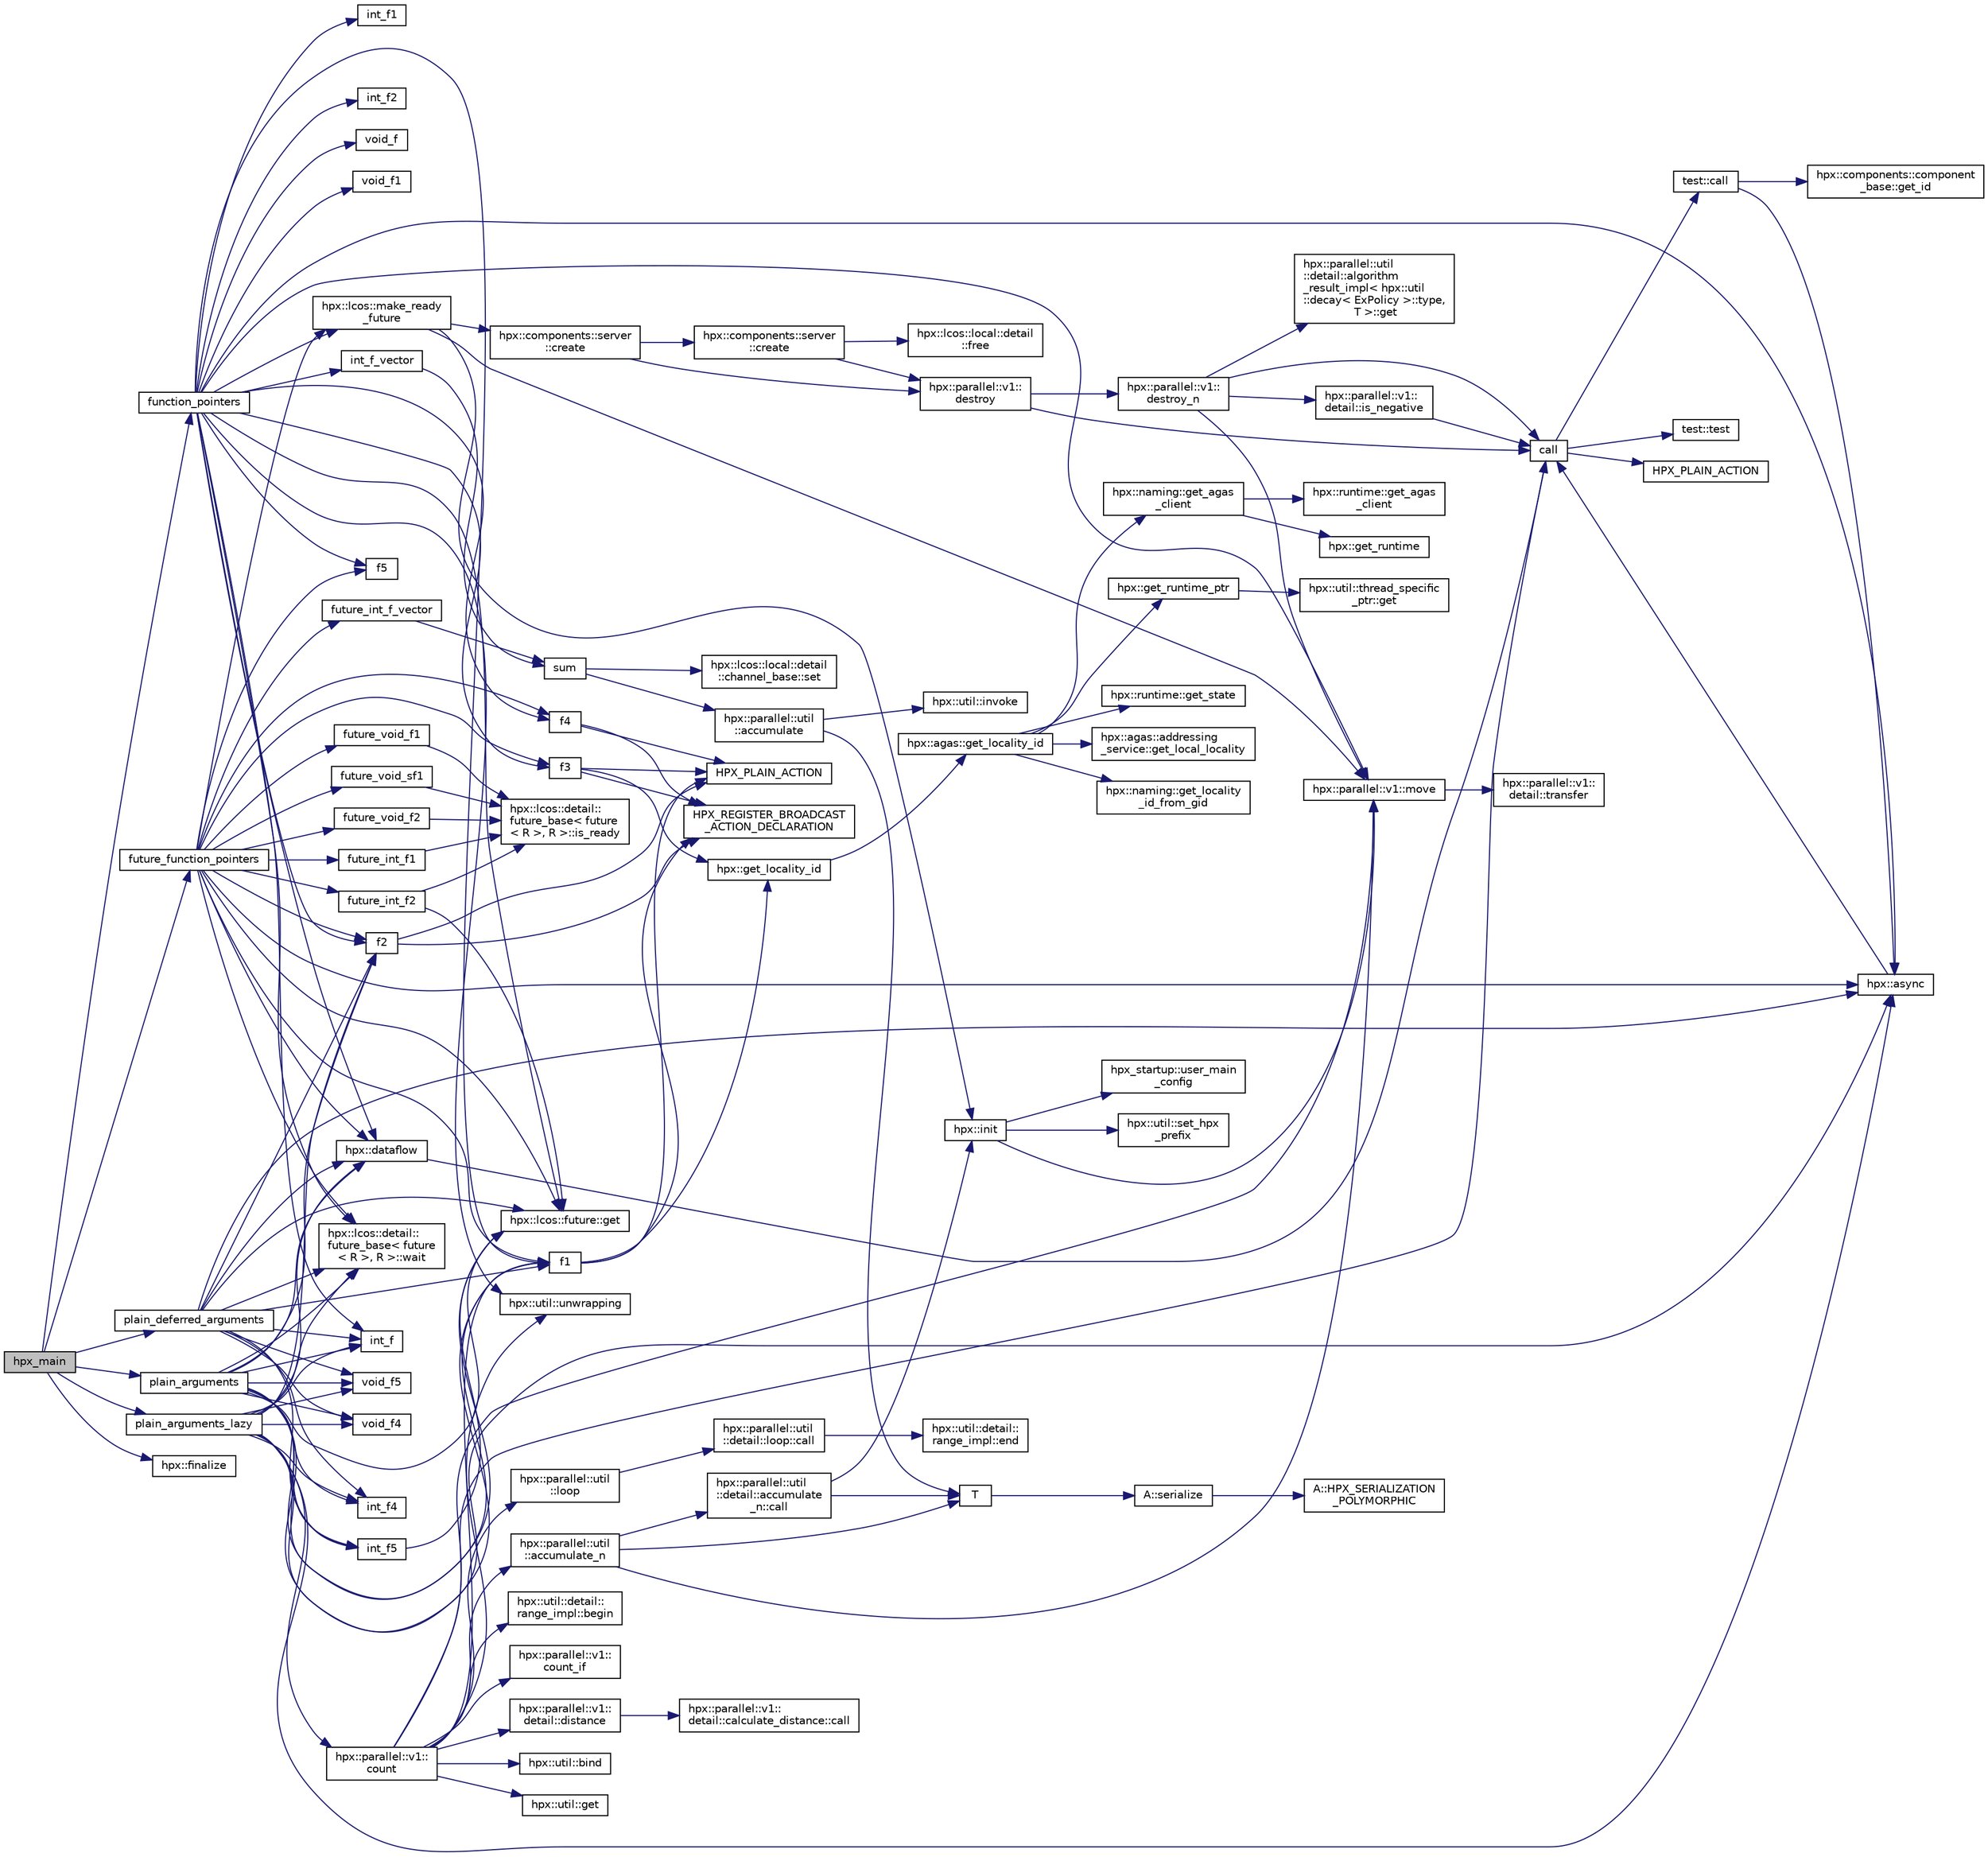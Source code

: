 digraph "hpx_main"
{
  edge [fontname="Helvetica",fontsize="10",labelfontname="Helvetica",labelfontsize="10"];
  node [fontname="Helvetica",fontsize="10",shape=record];
  rankdir="LR";
  Node149 [label="hpx_main",height=0.2,width=0.4,color="black", fillcolor="grey75", style="filled", fontcolor="black"];
  Node149 -> Node150 [color="midnightblue",fontsize="10",style="solid",fontname="Helvetica"];
  Node150 [label="function_pointers",height=0.2,width=0.4,color="black", fillcolor="white", style="filled",URL="$d9/d92/local__dataflow_8cpp.html#a2af92e7e32bc01dfe46820526d275b75"];
  Node150 -> Node151 [color="midnightblue",fontsize="10",style="solid",fontname="Helvetica"];
  Node151 [label="f1",height=0.2,width=0.4,color="black", fillcolor="white", style="filled",URL="$d8/d8b/broadcast_8cpp.html#a1751fbd41f2529b84514a9dbd767959a"];
  Node151 -> Node152 [color="midnightblue",fontsize="10",style="solid",fontname="Helvetica"];
  Node152 [label="hpx::get_locality_id",height=0.2,width=0.4,color="black", fillcolor="white", style="filled",URL="$d8/d83/namespacehpx.html#a158d7c54a657bb364c1704033010697b",tooltip="Return the number of the locality this function is being called from. "];
  Node152 -> Node153 [color="midnightblue",fontsize="10",style="solid",fontname="Helvetica"];
  Node153 [label="hpx::agas::get_locality_id",height=0.2,width=0.4,color="black", fillcolor="white", style="filled",URL="$dc/d54/namespacehpx_1_1agas.html#a491cc2ddecdf0f1a9129900caa6a4d3e"];
  Node153 -> Node154 [color="midnightblue",fontsize="10",style="solid",fontname="Helvetica"];
  Node154 [label="hpx::get_runtime_ptr",height=0.2,width=0.4,color="black", fillcolor="white", style="filled",URL="$d8/d83/namespacehpx.html#af29daf2bb3e01b4d6495a1742b6cce64"];
  Node154 -> Node155 [color="midnightblue",fontsize="10",style="solid",fontname="Helvetica"];
  Node155 [label="hpx::util::thread_specific\l_ptr::get",height=0.2,width=0.4,color="black", fillcolor="white", style="filled",URL="$d4/d4c/structhpx_1_1util_1_1thread__specific__ptr.html#a3b27d8520710478aa41d1f74206bdba9"];
  Node153 -> Node156 [color="midnightblue",fontsize="10",style="solid",fontname="Helvetica"];
  Node156 [label="hpx::runtime::get_state",height=0.2,width=0.4,color="black", fillcolor="white", style="filled",URL="$d0/d7b/classhpx_1_1runtime.html#ab405f80e060dac95d624520f38b0524c"];
  Node153 -> Node157 [color="midnightblue",fontsize="10",style="solid",fontname="Helvetica"];
  Node157 [label="hpx::naming::get_agas\l_client",height=0.2,width=0.4,color="black", fillcolor="white", style="filled",URL="$d4/dc9/namespacehpx_1_1naming.html#a0408fffd5d34b620712a801b0ae3b032"];
  Node157 -> Node158 [color="midnightblue",fontsize="10",style="solid",fontname="Helvetica"];
  Node158 [label="hpx::get_runtime",height=0.2,width=0.4,color="black", fillcolor="white", style="filled",URL="$d8/d83/namespacehpx.html#aef902cc6c7dd3b9fbadf34d1e850a070"];
  Node157 -> Node159 [color="midnightblue",fontsize="10",style="solid",fontname="Helvetica"];
  Node159 [label="hpx::runtime::get_agas\l_client",height=0.2,width=0.4,color="black", fillcolor="white", style="filled",URL="$d0/d7b/classhpx_1_1runtime.html#aeb5dddd30d6b9861669af8ad44d1a96a"];
  Node153 -> Node160 [color="midnightblue",fontsize="10",style="solid",fontname="Helvetica"];
  Node160 [label="hpx::agas::addressing\l_service::get_local_locality",height=0.2,width=0.4,color="black", fillcolor="white", style="filled",URL="$db/d58/structhpx_1_1agas_1_1addressing__service.html#ab52c19a37c2a7a006c6c15f90ad0539c"];
  Node153 -> Node161 [color="midnightblue",fontsize="10",style="solid",fontname="Helvetica"];
  Node161 [label="hpx::naming::get_locality\l_id_from_gid",height=0.2,width=0.4,color="black", fillcolor="white", style="filled",URL="$d4/dc9/namespacehpx_1_1naming.html#a7fd43037784560bd04fda9b49e33529f"];
  Node151 -> Node162 [color="midnightblue",fontsize="10",style="solid",fontname="Helvetica"];
  Node162 [label="HPX_PLAIN_ACTION",height=0.2,width=0.4,color="black", fillcolor="white", style="filled",URL="$d8/d8b/broadcast_8cpp.html#a19685a0394ce6a99351f7a679f6eeefc"];
  Node151 -> Node163 [color="midnightblue",fontsize="10",style="solid",fontname="Helvetica"];
  Node163 [label="HPX_REGISTER_BROADCAST\l_ACTION_DECLARATION",height=0.2,width=0.4,color="black", fillcolor="white", style="filled",URL="$d7/d38/addressing__service_8cpp.html#a573d764d9cb34eec46a4bdffcf07875f"];
  Node150 -> Node164 [color="midnightblue",fontsize="10",style="solid",fontname="Helvetica"];
  Node164 [label="hpx::dataflow",height=0.2,width=0.4,color="black", fillcolor="white", style="filled",URL="$d8/d83/namespacehpx.html#af190603b22ee0808033d551c432b182e"];
  Node164 -> Node165 [color="midnightblue",fontsize="10",style="solid",fontname="Helvetica"];
  Node165 [label="call",height=0.2,width=0.4,color="black", fillcolor="white", style="filled",URL="$d2/d67/promise__1620_8cpp.html#a58357f0b82bc761e1d0b9091ed563a70"];
  Node165 -> Node166 [color="midnightblue",fontsize="10",style="solid",fontname="Helvetica"];
  Node166 [label="test::test",height=0.2,width=0.4,color="black", fillcolor="white", style="filled",URL="$d8/d89/structtest.html#ab42d5ece712d716b04cb3f686f297a26"];
  Node165 -> Node167 [color="midnightblue",fontsize="10",style="solid",fontname="Helvetica"];
  Node167 [label="HPX_PLAIN_ACTION",height=0.2,width=0.4,color="black", fillcolor="white", style="filled",URL="$d2/d67/promise__1620_8cpp.html#ab96aab827a4b1fcaf66cfe0ba83fef23"];
  Node165 -> Node168 [color="midnightblue",fontsize="10",style="solid",fontname="Helvetica"];
  Node168 [label="test::call",height=0.2,width=0.4,color="black", fillcolor="white", style="filled",URL="$d8/d89/structtest.html#aeb29e7ed6518b9426ccf1344c52620ae"];
  Node168 -> Node169 [color="midnightblue",fontsize="10",style="solid",fontname="Helvetica"];
  Node169 [label="hpx::async",height=0.2,width=0.4,color="black", fillcolor="white", style="filled",URL="$d8/d83/namespacehpx.html#acb7d8e37b73b823956ce144f9a57eaa4"];
  Node169 -> Node165 [color="midnightblue",fontsize="10",style="solid",fontname="Helvetica"];
  Node168 -> Node170 [color="midnightblue",fontsize="10",style="solid",fontname="Helvetica"];
  Node170 [label="hpx::components::component\l_base::get_id",height=0.2,width=0.4,color="black", fillcolor="white", style="filled",URL="$d2/de6/classhpx_1_1components_1_1component__base.html#a4c8fd93514039bdf01c48d66d82b19cd"];
  Node150 -> Node171 [color="midnightblue",fontsize="10",style="solid",fontname="Helvetica"];
  Node171 [label="hpx::util::unwrapping",height=0.2,width=0.4,color="black", fillcolor="white", style="filled",URL="$df/dad/namespacehpx_1_1util.html#a7529d9ac687684c33403cdd1f9cef8e4"];
  Node150 -> Node172 [color="midnightblue",fontsize="10",style="solid",fontname="Helvetica"];
  Node172 [label="void_f1",height=0.2,width=0.4,color="black", fillcolor="white", style="filled",URL="$d9/d92/local__dataflow_8cpp.html#ae5bf8d67f3c8c7518c8ac902f9c5b35e"];
  Node150 -> Node169 [color="midnightblue",fontsize="10",style="solid",fontname="Helvetica"];
  Node150 -> Node173 [color="midnightblue",fontsize="10",style="solid",fontname="Helvetica"];
  Node173 [label="int_f",height=0.2,width=0.4,color="black", fillcolor="white", style="filled",URL="$d9/d92/local__dataflow_8cpp.html#a46478526c4392b38f5e58c7054f7c88c"];
  Node150 -> Node174 [color="midnightblue",fontsize="10",style="solid",fontname="Helvetica"];
  Node174 [label="f2",height=0.2,width=0.4,color="black", fillcolor="white", style="filled",URL="$d8/d8b/broadcast_8cpp.html#a90b718127ae383af9c1b52fb8d5e1166"];
  Node174 -> Node162 [color="midnightblue",fontsize="10",style="solid",fontname="Helvetica"];
  Node174 -> Node163 [color="midnightblue",fontsize="10",style="solid",fontname="Helvetica"];
  Node150 -> Node175 [color="midnightblue",fontsize="10",style="solid",fontname="Helvetica"];
  Node175 [label="int_f1",height=0.2,width=0.4,color="black", fillcolor="white", style="filled",URL="$d9/d92/local__dataflow_8cpp.html#a4dcc86e58fc59e0b9d72922d8122d7fc"];
  Node150 -> Node176 [color="midnightblue",fontsize="10",style="solid",fontname="Helvetica"];
  Node176 [label="hpx::lcos::make_ready\l_future",height=0.2,width=0.4,color="black", fillcolor="white", style="filled",URL="$d2/dc9/namespacehpx_1_1lcos.html#a42997564ddfde91d475b8a2cea8f53e4"];
  Node176 -> Node177 [color="midnightblue",fontsize="10",style="solid",fontname="Helvetica"];
  Node177 [label="hpx::init",height=0.2,width=0.4,color="black", fillcolor="white", style="filled",URL="$d8/d83/namespacehpx.html#a3c694ea960b47c56b33351ba16e3d76b",tooltip="Main entry point for launching the HPX runtime system. "];
  Node177 -> Node178 [color="midnightblue",fontsize="10",style="solid",fontname="Helvetica"];
  Node178 [label="hpx::util::set_hpx\l_prefix",height=0.2,width=0.4,color="black", fillcolor="white", style="filled",URL="$df/dad/namespacehpx_1_1util.html#ae40a23c1ba0a48d9304dcf717a95793e"];
  Node177 -> Node179 [color="midnightblue",fontsize="10",style="solid",fontname="Helvetica"];
  Node179 [label="hpx_startup::user_main\l_config",height=0.2,width=0.4,color="black", fillcolor="white", style="filled",URL="$d3/dd2/namespacehpx__startup.html#aaac571d88bd3912a4225a23eb3261637"];
  Node177 -> Node180 [color="midnightblue",fontsize="10",style="solid",fontname="Helvetica"];
  Node180 [label="hpx::parallel::v1::move",height=0.2,width=0.4,color="black", fillcolor="white", style="filled",URL="$db/db9/namespacehpx_1_1parallel_1_1v1.html#aa7c4ede081ce786c9d1eb1adff495cfc"];
  Node180 -> Node181 [color="midnightblue",fontsize="10",style="solid",fontname="Helvetica"];
  Node181 [label="hpx::parallel::v1::\ldetail::transfer",height=0.2,width=0.4,color="black", fillcolor="white", style="filled",URL="$d2/ddd/namespacehpx_1_1parallel_1_1v1_1_1detail.html#ab1b56a05e1885ca7cc7ffa1804dd2f3c"];
  Node176 -> Node182 [color="midnightblue",fontsize="10",style="solid",fontname="Helvetica"];
  Node182 [label="hpx::components::server\l::create",height=0.2,width=0.4,color="black", fillcolor="white", style="filled",URL="$d2/da2/namespacehpx_1_1components_1_1server.html#ac776c89f3d68ceb910e8cee9fa937ab4",tooltip="Create arrays of components using their default constructor. "];
  Node182 -> Node183 [color="midnightblue",fontsize="10",style="solid",fontname="Helvetica"];
  Node183 [label="hpx::components::server\l::create",height=0.2,width=0.4,color="black", fillcolor="white", style="filled",URL="$d2/da2/namespacehpx_1_1components_1_1server.html#a77d26de181c97b444565e230577981bd"];
  Node183 -> Node184 [color="midnightblue",fontsize="10",style="solid",fontname="Helvetica"];
  Node184 [label="hpx::lcos::local::detail\l::free",height=0.2,width=0.4,color="black", fillcolor="white", style="filled",URL="$d4/dcb/namespacehpx_1_1lcos_1_1local_1_1detail.html#a55a940f019734e9bb045dc123cd80e48"];
  Node183 -> Node185 [color="midnightblue",fontsize="10",style="solid",fontname="Helvetica"];
  Node185 [label="hpx::parallel::v1::\ldestroy",height=0.2,width=0.4,color="black", fillcolor="white", style="filled",URL="$db/db9/namespacehpx_1_1parallel_1_1v1.html#acf303558375048e8a7cc9a2c2e09477f"];
  Node185 -> Node165 [color="midnightblue",fontsize="10",style="solid",fontname="Helvetica"];
  Node185 -> Node186 [color="midnightblue",fontsize="10",style="solid",fontname="Helvetica"];
  Node186 [label="hpx::parallel::v1::\ldestroy_n",height=0.2,width=0.4,color="black", fillcolor="white", style="filled",URL="$db/db9/namespacehpx_1_1parallel_1_1v1.html#a71d0691132a300690163f5636bcd5bd3"];
  Node186 -> Node187 [color="midnightblue",fontsize="10",style="solid",fontname="Helvetica"];
  Node187 [label="hpx::parallel::v1::\ldetail::is_negative",height=0.2,width=0.4,color="black", fillcolor="white", style="filled",URL="$d2/ddd/namespacehpx_1_1parallel_1_1v1_1_1detail.html#adf2e40fc4b20ad0fd442ee3118a4d527"];
  Node187 -> Node165 [color="midnightblue",fontsize="10",style="solid",fontname="Helvetica"];
  Node186 -> Node188 [color="midnightblue",fontsize="10",style="solid",fontname="Helvetica"];
  Node188 [label="hpx::parallel::util\l::detail::algorithm\l_result_impl\< hpx::util\l::decay\< ExPolicy \>::type,\l T \>::get",height=0.2,width=0.4,color="black", fillcolor="white", style="filled",URL="$d2/d42/structhpx_1_1parallel_1_1util_1_1detail_1_1algorithm__result__impl.html#ab5b051e8ec74eff5e0e62fd63f5d377e"];
  Node186 -> Node180 [color="midnightblue",fontsize="10",style="solid",fontname="Helvetica"];
  Node186 -> Node165 [color="midnightblue",fontsize="10",style="solid",fontname="Helvetica"];
  Node182 -> Node185 [color="midnightblue",fontsize="10",style="solid",fontname="Helvetica"];
  Node176 -> Node180 [color="midnightblue",fontsize="10",style="solid",fontname="Helvetica"];
  Node150 -> Node189 [color="midnightblue",fontsize="10",style="solid",fontname="Helvetica"];
  Node189 [label="f3",height=0.2,width=0.4,color="black", fillcolor="white", style="filled",URL="$d8/d8b/broadcast_8cpp.html#a9bac347cb7dd97427ecd2dd58525b646"];
  Node189 -> Node152 [color="midnightblue",fontsize="10",style="solid",fontname="Helvetica"];
  Node189 -> Node162 [color="midnightblue",fontsize="10",style="solid",fontname="Helvetica"];
  Node189 -> Node163 [color="midnightblue",fontsize="10",style="solid",fontname="Helvetica"];
  Node150 -> Node190 [color="midnightblue",fontsize="10",style="solid",fontname="Helvetica"];
  Node190 [label="int_f2",height=0.2,width=0.4,color="black", fillcolor="white", style="filled",URL="$d9/d92/local__dataflow_8cpp.html#a1e96ee1c6e6968b095662587f7ca4137"];
  Node150 -> Node191 [color="midnightblue",fontsize="10",style="solid",fontname="Helvetica"];
  Node191 [label="f4",height=0.2,width=0.4,color="black", fillcolor="white", style="filled",URL="$d8/d8b/broadcast_8cpp.html#a5b236ab98826d39f84ab55740c192155"];
  Node191 -> Node162 [color="midnightblue",fontsize="10",style="solid",fontname="Helvetica"];
  Node191 -> Node163 [color="midnightblue",fontsize="10",style="solid",fontname="Helvetica"];
  Node150 -> Node192 [color="midnightblue",fontsize="10",style="solid",fontname="Helvetica"];
  Node192 [label="int_f_vector",height=0.2,width=0.4,color="black", fillcolor="white", style="filled",URL="$d9/d92/local__dataflow_8cpp.html#aeb3bf87971d1235c534f3d08d9e195b8"];
  Node192 -> Node193 [color="midnightblue",fontsize="10",style="solid",fontname="Helvetica"];
  Node193 [label="sum",height=0.2,width=0.4,color="black", fillcolor="white", style="filled",URL="$d0/d3e/local__channel_8cpp.html#a59ccefc587362186eebb8f1a3c9c07ca"];
  Node193 -> Node194 [color="midnightblue",fontsize="10",style="solid",fontname="Helvetica"];
  Node194 [label="hpx::lcos::local::detail\l::channel_base::set",height=0.2,width=0.4,color="black", fillcolor="white", style="filled",URL="$de/d49/classhpx_1_1lcos_1_1local_1_1detail_1_1channel__base.html#a66e3590dcd9d8095083e6ef60147e95d"];
  Node193 -> Node195 [color="midnightblue",fontsize="10",style="solid",fontname="Helvetica"];
  Node195 [label="hpx::parallel::util\l::accumulate",height=0.2,width=0.4,color="black", fillcolor="white", style="filled",URL="$df/dc6/namespacehpx_1_1parallel_1_1util.html#ab57e9fe9dcda3baa915398e2d7ba3d69"];
  Node195 -> Node196 [color="midnightblue",fontsize="10",style="solid",fontname="Helvetica"];
  Node196 [label="T",height=0.2,width=0.4,color="black", fillcolor="white", style="filled",URL="$db/d33/polymorphic__semiintrusive__template_8cpp.html#ad187658f9cb91c1312b39ae7e896f1ea"];
  Node196 -> Node197 [color="midnightblue",fontsize="10",style="solid",fontname="Helvetica"];
  Node197 [label="A::serialize",height=0.2,width=0.4,color="black", fillcolor="white", style="filled",URL="$d7/da0/struct_a.html#a5f5c287cf471e274ed9dda0da1592212"];
  Node197 -> Node198 [color="midnightblue",fontsize="10",style="solid",fontname="Helvetica"];
  Node198 [label="A::HPX_SERIALIZATION\l_POLYMORPHIC",height=0.2,width=0.4,color="black", fillcolor="white", style="filled",URL="$d7/da0/struct_a.html#ada978cc156cebbafddb1f3aa4c01918c"];
  Node195 -> Node199 [color="midnightblue",fontsize="10",style="solid",fontname="Helvetica"];
  Node199 [label="hpx::util::invoke",height=0.2,width=0.4,color="black", fillcolor="white", style="filled",URL="$df/dad/namespacehpx_1_1util.html#a9ed3f52b36e725e476dbf5099134ed3d"];
  Node150 -> Node180 [color="midnightblue",fontsize="10",style="solid",fontname="Helvetica"];
  Node150 -> Node200 [color="midnightblue",fontsize="10",style="solid",fontname="Helvetica"];
  Node200 [label="f5",height=0.2,width=0.4,color="black", fillcolor="white", style="filled",URL="$d2/db4/bind__stateful__test_8cpp.html#ab06564809fe267da5a377a20abddcd94"];
  Node150 -> Node201 [color="midnightblue",fontsize="10",style="solid",fontname="Helvetica"];
  Node201 [label="void_f",height=0.2,width=0.4,color="black", fillcolor="white", style="filled",URL="$d9/d92/local__dataflow_8cpp.html#aec557dde2c480dd64d3557786945b0b2"];
  Node150 -> Node202 [color="midnightblue",fontsize="10",style="solid",fontname="Helvetica"];
  Node202 [label="hpx::lcos::detail::\lfuture_base\< future\l\< R \>, R \>::wait",height=0.2,width=0.4,color="black", fillcolor="white", style="filled",URL="$d5/dd7/classhpx_1_1lcos_1_1detail_1_1future__base.html#a028190ad98b2865e267745247b6b5ae8"];
  Node150 -> Node203 [color="midnightblue",fontsize="10",style="solid",fontname="Helvetica"];
  Node203 [label="hpx::lcos::future::get",height=0.2,width=0.4,color="black", fillcolor="white", style="filled",URL="$d0/d33/classhpx_1_1lcos_1_1future.html#a8c28269486d5620ac48af349f17bb41c"];
  Node149 -> Node204 [color="midnightblue",fontsize="10",style="solid",fontname="Helvetica"];
  Node204 [label="future_function_pointers",height=0.2,width=0.4,color="black", fillcolor="white", style="filled",URL="$d9/d92/local__dataflow_8cpp.html#a95946a10e34f294c2ebf46aee9b45b88"];
  Node204 -> Node151 [color="midnightblue",fontsize="10",style="solid",fontname="Helvetica"];
  Node204 -> Node164 [color="midnightblue",fontsize="10",style="solid",fontname="Helvetica"];
  Node204 -> Node205 [color="midnightblue",fontsize="10",style="solid",fontname="Helvetica"];
  Node205 [label="future_void_f1",height=0.2,width=0.4,color="black", fillcolor="white", style="filled",URL="$d9/d92/local__dataflow_8cpp.html#a9562f3dcd039b16be16607e66538336c"];
  Node205 -> Node206 [color="midnightblue",fontsize="10",style="solid",fontname="Helvetica"];
  Node206 [label="hpx::lcos::detail::\lfuture_base\< future\l\< R \>, R \>::is_ready",height=0.2,width=0.4,color="black", fillcolor="white", style="filled",URL="$d5/dd7/classhpx_1_1lcos_1_1detail_1_1future__base.html#a628625094362627e776fe22b68404111"];
  Node204 -> Node169 [color="midnightblue",fontsize="10",style="solid",fontname="Helvetica"];
  Node204 -> Node207 [color="midnightblue",fontsize="10",style="solid",fontname="Helvetica"];
  Node207 [label="future_void_sf1",height=0.2,width=0.4,color="black", fillcolor="white", style="filled",URL="$d9/d92/local__dataflow_8cpp.html#aa1903ca7b5c793ccc36c665a950bf0b6"];
  Node207 -> Node206 [color="midnightblue",fontsize="10",style="solid",fontname="Helvetica"];
  Node204 -> Node176 [color="midnightblue",fontsize="10",style="solid",fontname="Helvetica"];
  Node204 -> Node202 [color="midnightblue",fontsize="10",style="solid",fontname="Helvetica"];
  Node204 -> Node174 [color="midnightblue",fontsize="10",style="solid",fontname="Helvetica"];
  Node204 -> Node208 [color="midnightblue",fontsize="10",style="solid",fontname="Helvetica"];
  Node208 [label="future_void_f2",height=0.2,width=0.4,color="black", fillcolor="white", style="filled",URL="$d9/d92/local__dataflow_8cpp.html#a37e6dc16c5f01cf9b7155b4e605f1741"];
  Node208 -> Node206 [color="midnightblue",fontsize="10",style="solid",fontname="Helvetica"];
  Node204 -> Node189 [color="midnightblue",fontsize="10",style="solid",fontname="Helvetica"];
  Node204 -> Node209 [color="midnightblue",fontsize="10",style="solid",fontname="Helvetica"];
  Node209 [label="future_int_f1",height=0.2,width=0.4,color="black", fillcolor="white", style="filled",URL="$d9/d92/local__dataflow_8cpp.html#a44e7ab689243e077e0ecf561f3ef0247"];
  Node209 -> Node206 [color="midnightblue",fontsize="10",style="solid",fontname="Helvetica"];
  Node204 -> Node203 [color="midnightblue",fontsize="10",style="solid",fontname="Helvetica"];
  Node204 -> Node191 [color="midnightblue",fontsize="10",style="solid",fontname="Helvetica"];
  Node204 -> Node210 [color="midnightblue",fontsize="10",style="solid",fontname="Helvetica"];
  Node210 [label="future_int_f2",height=0.2,width=0.4,color="black", fillcolor="white", style="filled",URL="$d9/d92/local__dataflow_8cpp.html#abe903af5b28c7c93c15e8c073be6f922"];
  Node210 -> Node206 [color="midnightblue",fontsize="10",style="solid",fontname="Helvetica"];
  Node210 -> Node203 [color="midnightblue",fontsize="10",style="solid",fontname="Helvetica"];
  Node204 -> Node200 [color="midnightblue",fontsize="10",style="solid",fontname="Helvetica"];
  Node204 -> Node211 [color="midnightblue",fontsize="10",style="solid",fontname="Helvetica"];
  Node211 [label="future_int_f_vector",height=0.2,width=0.4,color="black", fillcolor="white", style="filled",URL="$d9/d92/local__dataflow_8cpp.html#afcf4557c89d7be0656ed5400dfbced44"];
  Node211 -> Node193 [color="midnightblue",fontsize="10",style="solid",fontname="Helvetica"];
  Node149 -> Node212 [color="midnightblue",fontsize="10",style="solid",fontname="Helvetica"];
  Node212 [label="plain_arguments",height=0.2,width=0.4,color="black", fillcolor="white", style="filled",URL="$d9/d92/local__dataflow_8cpp.html#a81228aa4824a2f2c1db535f6c893b128"];
  Node212 -> Node151 [color="midnightblue",fontsize="10",style="solid",fontname="Helvetica"];
  Node212 -> Node164 [color="midnightblue",fontsize="10",style="solid",fontname="Helvetica"];
  Node212 -> Node213 [color="midnightblue",fontsize="10",style="solid",fontname="Helvetica"];
  Node213 [label="void_f4",height=0.2,width=0.4,color="black", fillcolor="white", style="filled",URL="$d9/d92/local__dataflow_8cpp.html#abc02d14eda01405e2e298099ec202673"];
  Node212 -> Node174 [color="midnightblue",fontsize="10",style="solid",fontname="Helvetica"];
  Node212 -> Node214 [color="midnightblue",fontsize="10",style="solid",fontname="Helvetica"];
  Node214 [label="int_f4",height=0.2,width=0.4,color="black", fillcolor="white", style="filled",URL="$d9/d92/local__dataflow_8cpp.html#a93ba0b661f5e053279cf8f1a80239f57"];
  Node212 -> Node202 [color="midnightblue",fontsize="10",style="solid",fontname="Helvetica"];
  Node212 -> Node203 [color="midnightblue",fontsize="10",style="solid",fontname="Helvetica"];
  Node212 -> Node169 [color="midnightblue",fontsize="10",style="solid",fontname="Helvetica"];
  Node212 -> Node215 [color="midnightblue",fontsize="10",style="solid",fontname="Helvetica"];
  Node215 [label="void_f5",height=0.2,width=0.4,color="black", fillcolor="white", style="filled",URL="$d9/d92/local__dataflow_8cpp.html#a35f3ec92946bd8bfa1371708228a6a05"];
  Node212 -> Node173 [color="midnightblue",fontsize="10",style="solid",fontname="Helvetica"];
  Node212 -> Node216 [color="midnightblue",fontsize="10",style="solid",fontname="Helvetica"];
  Node216 [label="int_f5",height=0.2,width=0.4,color="black", fillcolor="white", style="filled",URL="$d9/d92/local__dataflow_8cpp.html#aa8ad5a53b2f7fbbae68b2ebef8edd17b"];
  Node216 -> Node203 [color="midnightblue",fontsize="10",style="solid",fontname="Helvetica"];
  Node149 -> Node217 [color="midnightblue",fontsize="10",style="solid",fontname="Helvetica"];
  Node217 [label="plain_deferred_arguments",height=0.2,width=0.4,color="black", fillcolor="white", style="filled",URL="$d9/d92/local__dataflow_8cpp.html#af467fc7759e860e0e1b59571fb635827"];
  Node217 -> Node151 [color="midnightblue",fontsize="10",style="solid",fontname="Helvetica"];
  Node217 -> Node164 [color="midnightblue",fontsize="10",style="solid",fontname="Helvetica"];
  Node217 -> Node213 [color="midnightblue",fontsize="10",style="solid",fontname="Helvetica"];
  Node217 -> Node174 [color="midnightblue",fontsize="10",style="solid",fontname="Helvetica"];
  Node217 -> Node214 [color="midnightblue",fontsize="10",style="solid",fontname="Helvetica"];
  Node217 -> Node202 [color="midnightblue",fontsize="10",style="solid",fontname="Helvetica"];
  Node217 -> Node203 [color="midnightblue",fontsize="10",style="solid",fontname="Helvetica"];
  Node217 -> Node215 [color="midnightblue",fontsize="10",style="solid",fontname="Helvetica"];
  Node217 -> Node169 [color="midnightblue",fontsize="10",style="solid",fontname="Helvetica"];
  Node217 -> Node173 [color="midnightblue",fontsize="10",style="solid",fontname="Helvetica"];
  Node217 -> Node216 [color="midnightblue",fontsize="10",style="solid",fontname="Helvetica"];
  Node149 -> Node218 [color="midnightblue",fontsize="10",style="solid",fontname="Helvetica"];
  Node218 [label="plain_arguments_lazy",height=0.2,width=0.4,color="black", fillcolor="white", style="filled",URL="$d9/d92/local__dataflow_8cpp.html#a2fe272faeadbd2e1b266a7a48e605f72"];
  Node218 -> Node151 [color="midnightblue",fontsize="10",style="solid",fontname="Helvetica"];
  Node218 -> Node164 [color="midnightblue",fontsize="10",style="solid",fontname="Helvetica"];
  Node218 -> Node213 [color="midnightblue",fontsize="10",style="solid",fontname="Helvetica"];
  Node218 -> Node174 [color="midnightblue",fontsize="10",style="solid",fontname="Helvetica"];
  Node218 -> Node214 [color="midnightblue",fontsize="10",style="solid",fontname="Helvetica"];
  Node218 -> Node202 [color="midnightblue",fontsize="10",style="solid",fontname="Helvetica"];
  Node218 -> Node203 [color="midnightblue",fontsize="10",style="solid",fontname="Helvetica"];
  Node218 -> Node169 [color="midnightblue",fontsize="10",style="solid",fontname="Helvetica"];
  Node218 -> Node219 [color="midnightblue",fontsize="10",style="solid",fontname="Helvetica"];
  Node219 [label="hpx::parallel::v1::\lcount",height=0.2,width=0.4,color="black", fillcolor="white", style="filled",URL="$db/db9/namespacehpx_1_1parallel_1_1v1.html#a19d058114a2bd44801aab4176b188e23"];
  Node219 -> Node220 [color="midnightblue",fontsize="10",style="solid",fontname="Helvetica"];
  Node220 [label="hpx::parallel::v1::\lcount_if",height=0.2,width=0.4,color="black", fillcolor="white", style="filled",URL="$db/db9/namespacehpx_1_1parallel_1_1v1.html#ad836ff017ec208c2d6388a9b47b05ce0"];
  Node219 -> Node151 [color="midnightblue",fontsize="10",style="solid",fontname="Helvetica"];
  Node219 -> Node221 [color="midnightblue",fontsize="10",style="solid",fontname="Helvetica"];
  Node221 [label="hpx::parallel::util\l::loop",height=0.2,width=0.4,color="black", fillcolor="white", style="filled",URL="$df/dc6/namespacehpx_1_1parallel_1_1util.html#a3f434e00f42929aac85debb8c5782213"];
  Node221 -> Node222 [color="midnightblue",fontsize="10",style="solid",fontname="Helvetica"];
  Node222 [label="hpx::parallel::util\l::detail::loop::call",height=0.2,width=0.4,color="black", fillcolor="white", style="filled",URL="$da/d06/structhpx_1_1parallel_1_1util_1_1detail_1_1loop.html#a5c5e8dbda782f09cdb7bc2509e3bf09e"];
  Node222 -> Node223 [color="midnightblue",fontsize="10",style="solid",fontname="Helvetica"];
  Node223 [label="hpx::util::detail::\lrange_impl::end",height=0.2,width=0.4,color="black", fillcolor="white", style="filled",URL="$d4/d4a/namespacehpx_1_1util_1_1detail_1_1range__impl.html#afb2ea48b0902f52ee4d8b764807b4316"];
  Node219 -> Node224 [color="midnightblue",fontsize="10",style="solid",fontname="Helvetica"];
  Node224 [label="hpx::util::bind",height=0.2,width=0.4,color="black", fillcolor="white", style="filled",URL="$df/dad/namespacehpx_1_1util.html#ad844caedf82a0173d6909d910c3e48c6"];
  Node219 -> Node180 [color="midnightblue",fontsize="10",style="solid",fontname="Helvetica"];
  Node219 -> Node225 [color="midnightblue",fontsize="10",style="solid",fontname="Helvetica"];
  Node225 [label="hpx::util::get",height=0.2,width=0.4,color="black", fillcolor="white", style="filled",URL="$df/dad/namespacehpx_1_1util.html#a5cbd3c41f03f4d4acaedaa4777e3cc02"];
  Node219 -> Node165 [color="midnightblue",fontsize="10",style="solid",fontname="Helvetica"];
  Node219 -> Node226 [color="midnightblue",fontsize="10",style="solid",fontname="Helvetica"];
  Node226 [label="hpx::parallel::v1::\ldetail::distance",height=0.2,width=0.4,color="black", fillcolor="white", style="filled",URL="$d2/ddd/namespacehpx_1_1parallel_1_1v1_1_1detail.html#a6bea3c6a5f470cad11f27ee6bab4a33f"];
  Node226 -> Node227 [color="midnightblue",fontsize="10",style="solid",fontname="Helvetica"];
  Node227 [label="hpx::parallel::v1::\ldetail::calculate_distance::call",height=0.2,width=0.4,color="black", fillcolor="white", style="filled",URL="$db/dfa/structhpx_1_1parallel_1_1v1_1_1detail_1_1calculate__distance.html#a950a6627830a7d019ac0e734b0a447bf"];
  Node219 -> Node171 [color="midnightblue",fontsize="10",style="solid",fontname="Helvetica"];
  Node219 -> Node228 [color="midnightblue",fontsize="10",style="solid",fontname="Helvetica"];
  Node228 [label="hpx::parallel::util\l::accumulate_n",height=0.2,width=0.4,color="black", fillcolor="white", style="filled",URL="$df/dc6/namespacehpx_1_1parallel_1_1util.html#af19f9a2722f97c2247ea5d0dbb5e2d25"];
  Node228 -> Node229 [color="midnightblue",fontsize="10",style="solid",fontname="Helvetica"];
  Node229 [label="hpx::parallel::util\l::detail::accumulate\l_n::call",height=0.2,width=0.4,color="black", fillcolor="white", style="filled",URL="$d8/d3b/structhpx_1_1parallel_1_1util_1_1detail_1_1accumulate__n.html#a765aceb8ab313fc92f7c4aaf70ccca8f"];
  Node229 -> Node177 [color="midnightblue",fontsize="10",style="solid",fontname="Helvetica"];
  Node229 -> Node196 [color="midnightblue",fontsize="10",style="solid",fontname="Helvetica"];
  Node228 -> Node180 [color="midnightblue",fontsize="10",style="solid",fontname="Helvetica"];
  Node228 -> Node196 [color="midnightblue",fontsize="10",style="solid",fontname="Helvetica"];
  Node219 -> Node230 [color="midnightblue",fontsize="10",style="solid",fontname="Helvetica"];
  Node230 [label="hpx::util::detail::\lrange_impl::begin",height=0.2,width=0.4,color="black", fillcolor="white", style="filled",URL="$d4/d4a/namespacehpx_1_1util_1_1detail_1_1range__impl.html#a31e165df2b865cdd961f35ce938db41a"];
  Node218 -> Node215 [color="midnightblue",fontsize="10",style="solid",fontname="Helvetica"];
  Node218 -> Node173 [color="midnightblue",fontsize="10",style="solid",fontname="Helvetica"];
  Node218 -> Node216 [color="midnightblue",fontsize="10",style="solid",fontname="Helvetica"];
  Node149 -> Node231 [color="midnightblue",fontsize="10",style="solid",fontname="Helvetica"];
  Node231 [label="hpx::finalize",height=0.2,width=0.4,color="black", fillcolor="white", style="filled",URL="$d8/d83/namespacehpx.html#a8f5d18e423b3ad43e343d1571acd5f64",tooltip="Main function to gracefully terminate the HPX runtime system. "];
}
